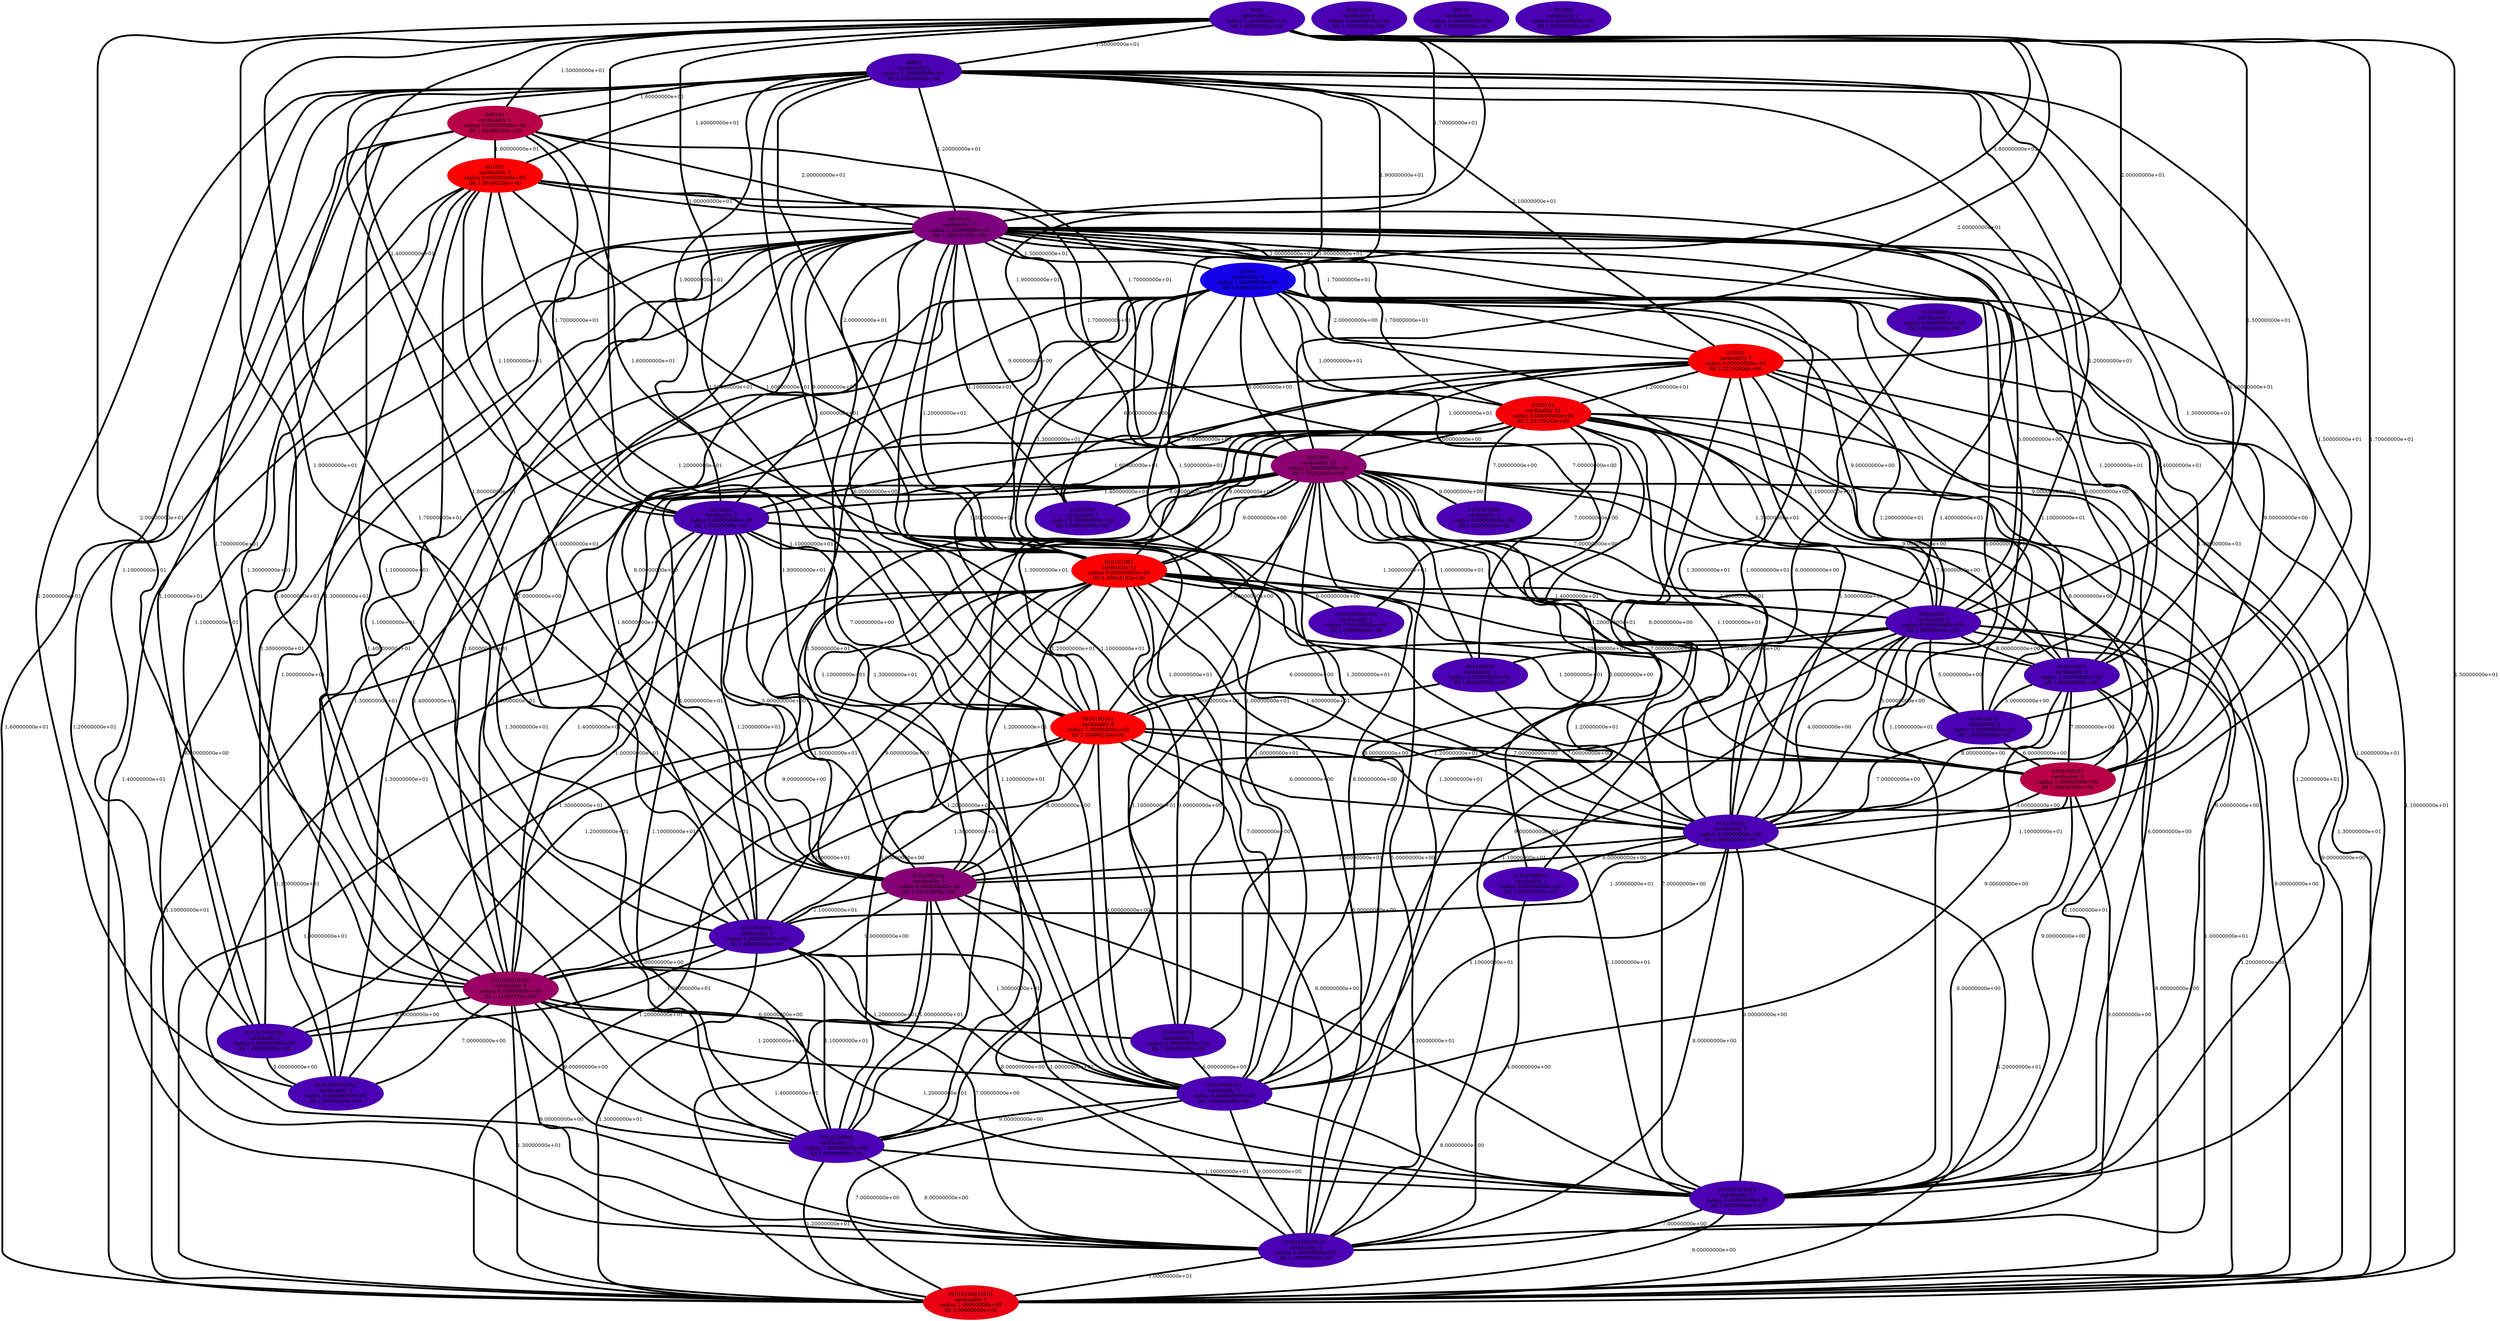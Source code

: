 graph graph_neighborhood_optimal_4 {
    edge[style=solid, penwidth="5", labeldistance="10"]
    00001 [label="00001\ncardinality 2\nradius 1.20000000e+01\nlfd 1.00000000e+00", color="#4B00B3", style="filled"]
    0101010001010 [label="0101010001010\ncardinality 1\nradius 0.00000000e+00\nlfd 1.00000000e+00", color="#4B00B3", style="filled"]
    0101010100 [label="0101010100\ncardinality 2\nradius 6.00000000e+00\nlfd 1.00000000e+00", color="#4B00B3", style="filled"]
    001010010 [label="001010010\ncardinality 1\nradius 0.00000000e+00\nlfd 1.00000000e+00", color="#4B00B3", style="filled"]
    0010001 [label="0010001\ncardinality 2\nradius 8.00000000e+00\nlfd 1.00000000e+00", color="#4B00B3", style="filled"]
    0101010100101 [label="0101010100101\ncardinality 4\nradius 5.00000000e+00\nlfd 1.00000000e+00", color="#4B00B3", style="filled"]
    010100010 [label="010100010\ncardinality 2\nradius 8.00000000e+00\nlfd 1.00000000e+00", color="#4B00B3", style="filled"]
    000101 [label="000101\ncardinality 3\nradius 9.00000000e+00\nlfd 1.58496250e+00", color="#B80046", style="filled"]
    0101010000 [label="0101010000\ncardinality 1\nradius 0.00000000e+00\nlfd 1.00000000e+00", color="#4B00B3", style="filled"]
    00101000 [label="00101000\ncardinality 1\nradius 0.00000000e+00\nlfd 1.00000000e+00", color="#4B00B3", style="filled"]
    010101010100 [label="010101010100\ncardinality 2\nradius 4.00000000e+00\nlfd 1.00000000e+00", color="#4B00B3", style="filled"]
    010101010010 [label="010101010010\ncardinality 2\nradius 5.00000000e+00\nlfd 1.00000000e+00", color="#4B00B3", style="filled"]
    01010000 [label="01010000\ncardinality 1\nradius 0.00000000e+00\nlfd 1.00000000e+00", color="#4B00B3", style="filled"]
    010101010101 [label="010101010101\ncardinality 8\nradius 8.00000000e+00\nlfd 1.41503750e+00", color="#9A0064", style="filled"]
    0101001 [label="0101001\ncardinality 23\nradius 1.00000000e+01\nlfd 1.35363695e+00", color="#8E0070", style="filled"]
    0101000010 [label="0101000010\ncardinality 1\nradius 0.00000000e+00\nlfd 1.00000000e+00", color="#4B00B3", style="filled"]
    01010100001 [label="01010100001\ncardinality 2\nradius 7.00000000e+00\nlfd 1.00000000e+00", color="#4B00B3", style="filled"]
    010010001 [label="010010001\ncardinality 2\nradius 4.00000000e+00\nlfd 1.00000000e+00", color="#4B00B3", style="filled"]
    01010100010 [label="01010100010\ncardinality 1\nradius 0.00000000e+00\nlfd 1.00000000e+00", color="#4B00B3", style="filled"]
    0101000101 [label="0101000101\ncardinality 5\nradius 8.00000000e+00\nlfd 1.32192809e+00", color="#880076", style="filled"]
    01010100010101 [label="01010100010101\ncardinality 4\nradius 7.00000000e+00\nlfd 2.00000000e+00", color="#EA0014", style="filled"]
    010001 [label="010001\ncardinality 5\nradius 9.00000000e+00\nlfd 2.32192809e+00", color="#F90005", style="filled"]
    01000 [label="01000\ncardinality 3\nradius 1.00000000e+01\nlfd 5.84962501e-01", color="#1600E8", style="filled"]
    0100100101 [label="0100100101\ncardinality 3\nradius 5.00000000e+00\nlfd 1.58496250e+00", color="#B80046", style="filled"]
    010010010 [label="010010010\ncardinality 2\nradius 3.00000000e+00\nlfd 1.00000000e+00", color="#4B00B3", style="filled"]
    01001000 [label="01001000\ncardinality 1\nradius 0.00000000e+00\nlfd 1.00000000e+00", color="#4B00B3", style="filled"]
    010101001 [label="010101001\ncardinality 11\nradius 9.00000000e+00\nlfd 2.45943162e+00", color="#FC0002", style="filled"]
    0010101 [label="0010101\ncardinality 17\nradius 1.10000000e+01\nlfd 1.28010792e+00", color="#7F007F", style="filled"]
    0100101 [label="0100101\ncardinality 14\nradius 8.00000000e+00\nlfd 2.22239242e+00", color="#F60008", style="filled"]
    0000 [label="0000\ncardinality 2\nradius 1.20000000e+01\nlfd 1.00000000e+00", color="#4B00B3", style="filled"]
    00010 [label="00010\ncardinality 1\nradius 0.00000000e+00\nlfd 1.00000000e+00", color="#4B00B3", style="filled"]
    01010000101 [label="01010000101\ncardinality 2\nradius 6.00000000e+00\nlfd 1.00000000e+00", color="#4B00B3", style="filled"]
    0101010101001 [label="0101010101001\ncardinality 2\nradius 3.00000000e+00\nlfd 1.00000000e+00", color="#4B00B3", style="filled"]
    0010100101 [label="0010100101\ncardinality 6\nradius 7.00000000e+00\nlfd 2.58496250e+00", color="#FD0001", style="filled"]
    001010001 [label="001010001\ncardinality 2\nradius 6.00000000e+00\nlfd 1.00000000e+00", color="#4B00B3", style="filled"]
    001001 [label="001001\ncardinality 6\nradius 8.00000000e+00\nlfd 2.58496250e+00", color="#FD0001", style="filled"]
    001000 [label="001000\ncardinality 1\nradius 0.00000000e+00\nlfd 1.00000000e+00", color="#4B00B3", style="filled"]
    010001 -- 0100101 [label="1.20000000e+01"]
    00001 -- 010010010 [label="1.30000000e+01"]
    010101010101 -- 010101010100 [label="8.00000000e+00"]
    0100101 -- 0101001 [label="8.00000000e+00"]
    0010001 -- 01010000101 [label="1.20000000e+01"]
    01000 -- 010100010 [label="1.30000000e+01"]
    0000 -- 01010100010101 [label="1.50000000e+01"]
    01010100010 -- 0101010100101 [label="4.00000000e+00"]
    010101010101 -- 01010100010101 [label="1.30000000e+01"]
    0010101 -- 0010001 [label="9.00000000e+00"]
    0010101 -- 0101000101 [label="8.00000000e+00"]
    00001 -- 0010100101 [label="1.60000000e+01"]
    0010101 -- 010101010101 [label="1.10000000e+01"]
    010101001 -- 0101010100101 [label="6.00000000e+00"]
    0101000101 -- 0101010100101 [label="8.00000000e+00"]
    01000 -- 010010001 [label="9.00000000e+00"]
    0100100101 -- 010101010010 [label="8.00000000e+00"]
    0100101 -- 0101010100101 [label="9.00000000e+00"]
    01000 -- 0101010100 [label="1.60000000e+01"]
    0101001 -- 0101000101 [label="1.10000000e+01"]
    00001 -- 010101010101 [label="1.70000000e+01"]
    0101001 -- 01010100010101 [label="9.00000000e+00"]
    0100101 -- 0010001 [label="1.60000000e+01"]
    010010001 -- 01010000101 [label="9.00000000e+00"]
    0000 -- 000101 [label="1.50000000e+01"]
    001010001 -- 010100010 [label="4.00000000e+00"]
    01000 -- 01010100010101 [label="1.10000000e+01"]
    000101 -- 0010101 [label="2.00000000e+01"]
    0101001 -- 0101000010 [label="1.00000000e+01"]
    000101 -- 010101001 [label="1.60000000e+01"]
    01000 -- 010101010010 [label="1.00000000e+01"]
    0101010100 -- 01010100001 [label="1.10000000e+01"]
    0101000101 -- 01010100010101 [label="1.40000000e+01"]
    010101001 -- 0101010100 [label="9.00000000e+00"]
    0010100101 -- 010101010010 [label="1.10000000e+01"]
    010001 -- 01010100001 [label="1.50000000e+01"]
    0101010100 -- 010101010100 [label="1.00000000e+01"]
    00001 -- 010001 [label="2.10000000e+01"]
    010010001 -- 010101010010 [label="9.00000000e+00"]
    010100010 -- 0101010100101 [label="8.00000000e+00"]
    010101001 -- 01010100001 [label="6.00000000e+00"]
    0101010100 -- 010101010010 [label="1.00000000e+01"]
    001010001 -- 010010001 [label="8.00000000e+00"]
    010101001 -- 010101010010 [label="7.00000000e+00"]
    0000 -- 010101010101 [label="2.00000000e+01"]
    010001 -- 0101001 [label="1.00000000e+01"]
    0010101 -- 010001 [label="1.70000000e+01"]
    0010101 -- 0101010101001 [label="1.00000000e+01"]
    0010101 -- 01010000101 [label="1.30000000e+01"]
    001001 -- 0010100101 [label="1.20000000e+01"]
    010001 -- 01010000101 [label="1.20000000e+01"]
    0101001 -- 0010001 [label="1.40000000e+01"]
    00001 -- 01000 [label="1.90000000e+01"]
    000101 -- 0010001 [label="1.70000000e+01"]
    001001 -- 0101010100 [label="1.10000000e+01"]
    001010010 -- 0010100101 [label="7.00000000e+00"]
    010101001 -- 010100010 [label="1.40000000e+01"]
    0000 -- 01010100001 [label="1.90000000e+01"]
    001001 -- 010101001 [label="1.60000000e+01"]
    0101001 -- 0101010100101 [label="5.00000000e+00"]
    00001 -- 010100010 [label="1.20000000e+01"]
    010010010 -- 0100100101 [label="6.00000000e+00"]
    01000 -- 0100101 [label="1.00000000e+01"]
    01000 -- 01010100001 [label="1.30000000e+01"]
    001010001 -- 01010000101 [label="1.10000000e+01"]
    010101001 -- 01010100010101 [label="1.00000000e+01"]
    001001 -- 010101010101 [label="1.30000000e+01"]
    0101001 -- 010101001 [label="9.00000000e+00"]
    010101010100 -- 0101010101001 [label="5.00000000e+00"]
    01000 -- 010001 [label="2.00000000e+00"]
    0101000101 -- 01010000101 [label="1.30000000e+01"]
    0010100101 -- 010101010101 [label="1.50000000e+01"]
    0010101 -- 0100100101 [label="9.00000000e+00"]
    010100010 -- 01010000101 [label="1.10000000e+01"]
    01010000101 -- 0101010100101 [label="9.00000000e+00"]
    010101010101 -- 0101000010 [label="6.00000000e+00"]
    000101 -- 010101010101 [label="1.30000000e+01"]
    0100101 -- 010101010010 [label="6.00000000e+00"]
    010010001 -- 010010010 [label="5.00000000e+00"]
    0000 -- 001010001 [label="1.50000000e+01"]
    0101001 -- 001010010 [label="1.00000000e+01"]
    01010100001 -- 01010100010101 [label="1.20000000e+01"]
    0010100101 -- 0100100101 [label="7.00000000e+00"]
    010101010101 -- 01010000101 [label="1.20000000e+01"]
    0010001 -- 001010001 [label="1.30000000e+01"]
    00001 -- 0101000101 [label="1.80000000e+01"]
    0101000101 -- 010101010101 [label="9.00000000e+00"]
    0100100101 -- 0101000101 [label="1.10000000e+01"]
    0100101 -- 01010100010101 [label="9.00000000e+00"]
    001001 -- 0101001 [label="1.70000000e+01"]
    010101001 -- 010101010101 [label="9.00000000e+00"]
    01000 -- 0101010100101 [label="1.30000000e+01"]
    010101010101 -- 0101010101001 [label="7.00000000e+00"]
    0000 -- 010001 [label="2.00000000e+01"]
    01000 -- 01001000 [label="6.00000000e+00"]
    010100010 -- 01010100010101 [label="1.20000000e+01"]
    010010001 -- 010100010 [label="8.00000000e+00"]
    001001 -- 0101000101 [label="1.00000000e+01"]
    001010001 -- 0100100101 [label="5.00000000e+00"]
    0000 -- 0010001 [label="1.40000000e+01"]
    010101001 -- 010010001 [label="1.20000000e+01"]
    001001 -- 010101010100 [label="1.10000000e+01"]
    01010100001 -- 010101010010 [label="1.10000000e+01"]
    0010001 -- 01010100010101 [label="1.10000000e+01"]
    0010001 -- 010101010101 [label="1.00000000e+01"]
    001010001 -- 010010010 [label="5.00000000e+00"]
    0000 -- 0101000101 [label="1.90000000e+01"]
    010001 -- 001010001 [label="1.10000000e+01"]
    0100101 -- 0101000101 [label="1.50000000e+01"]
    0010101 -- 010010010 [label="9.00000000e+00"]
    010001 -- 010101010010 [label="1.20000000e+01"]
    0000 -- 01010000101 [label="1.80000000e+01"]
    0010101 -- 0101010100101 [label="8.00000000e+00"]
    0101001 -- 010100010 [label="7.00000000e+00"]
    001010001 -- 0101000101 [label="1.20000000e+01"]
    0010100101 -- 01010100010101 [label="1.20000000e+01"]
    0101001 -- 01001000 [label="8.00000000e+00"]
    0010001 -- 0101010100101 [label="1.10000000e+01"]
    0100100101 -- 010100010 [label="3.00000000e+00"]
    00001 -- 0010001 [label="1.90000000e+01"]
    0101000101 -- 010101010010 [label="1.30000000e+01"]
    0100101 -- 010010001 [label="9.00000000e+00"]
    01000 -- 0100100101 [label="1.40000000e+01"]
    0100101 -- 0101010001010 [label="7.00000000e+00"]
    010001 -- 01001000 [label="8.00000000e+00"]
    0101000101 -- 0101010100 [label="1.10000000e+01"]
    0000 -- 0101001 [label="2.00000000e+01"]
    00001 -- 001001 [label="1.40000000e+01"]
    0010001 -- 01010100001 [label="1.10000000e+01"]
    010101001 -- 0101010001010 [label="6.00000000e+00"]
    001010001 -- 010101010010 [label="1.10000000e+01"]
    010101010101 -- 0101010100101 [label="9.00000000e+00"]
    01000 -- 010101010101 [label="1.60000000e+01"]
    0101000101 -- 01010100001 [label="1.00000000e+01"]
    0100101 -- 01010000101 [label="8.00000000e+00"]
    0101001 -- 01010100001 [label="1.10000000e+01"]
    01010100001 -- 0101010100101 [label="8.00000000e+00"]
    010101001 -- 010101010100 [label="1.30000000e+01"]
    000101 -- 01010100010101 [label="1.60000000e+01"]
    01000 -- 010101001 [label="1.30000000e+01"]
    001010001 -- 0101010100101 [label="1.00000000e+01"]
    0010100101 -- 0101000101 [label="8.00000000e+00"]
    00001 -- 0101001 [label="1.90000000e+01"]
    000101 -- 0101001 [label="1.70000000e+01"]
    0100101 -- 010101010101 [label="1.60000000e+01"]
    010101001 -- 0100100101 [label="1.30000000e+01"]
    0100101 -- 0101010000 [label="7.00000000e+00"]
    010101001 -- 0101000101 [label="1.20000000e+01"]
    001010010 -- 010100010 [label="7.00000000e+00"]
    00001 -- 0010101 [label="1.20000000e+01"]
    0010101 -- 01000 [label="1.50000000e+01"]
    0101010100101 -- 01010100010101 [label="1.00000000e+01"]
    0101001 -- 010010010 [label="1.20000000e+01"]
    010100010 -- 0101010100 [label="1.30000000e+01"]
    0000 -- 0010101 [label="1.70000000e+01"]
    0101010100 -- 0101010100101 [label="7.00000000e+00"]
    001001 -- 010100010 [label="1.40000000e+01"]
    01000 -- 0010100101 [label="1.50000000e+01"]
    0101010100 -- 01010000101 [label="1.20000000e+01"]
    01000 -- 010010010 [label="1.20000000e+01"]
    0101001 -- 010101010101 [label="1.40000000e+01"]
    0010101 -- 0101001 [label="9.00000000e+00"]
    0010101 -- 01010100001 [label="1.40000000e+01"]
    010100010 -- 010101010010 [label="9.00000000e+00"]
    010001 -- 010101001 [label="1.50000000e+01"]
    01000 -- 0101010101001 [label="1.30000000e+01"]
    00001 -- 0101010101001 [label="1.20000000e+01"]
    010101001 -- 0010100101 [label="1.20000000e+01"]
    0010101 -- 0100101 [label="1.70000000e+01"]
    01010000101 -- 01010100010101 [label="7.00000000e+00"]
    0101001 -- 0101010000 [label="9.00000000e+00"]
    0101001 -- 0100100101 [label="8.00000000e+00"]
    0010001 -- 0101010100 [label="1.20000000e+01"]
    0010100101 -- 0101010100101 [label="8.00000000e+00"]
    010101001 -- 01010000101 [label="7.00000000e+00"]
    010101001 -- 001010001 [label="1.40000000e+01"]
    0100101 -- 010101001 [label="9.00000000e+00"]
    0010001 -- 0100100101 [label="1.20000000e+01"]
    0101010100 -- 01010100010101 [label="1.30000000e+01"]
    0000 -- 01000 [label="1.80000000e+01"]
    0010101 -- 001010010 [label="7.00000000e+00"]
    0100101 -- 010100010 [label="1.10000000e+01"]
    010101001 -- 0101010101001 [label="1.20000000e+01"]
    01010000101 -- 010101010010 [label="8.00000000e+00"]
    0010101 -- 010101001 [label="1.20000000e+01"]
    001001 -- 0010101 [label="1.00000000e+01"]
    01010000101 -- 01010100001 [label="9.00000000e+00"]
    0101001 -- 0101010101001 [label="1.30000000e+01"]
    0101001 -- 010010001 [label="7.00000000e+00"]
    010010001 -- 0100100101 [label="7.00000000e+00"]
    0101001 -- 0010100101 [label="7.00000000e+00"]
    0100101 -- 01010100001 [label="1.10000000e+01"]
    000101 -- 010101010100 [label="1.10000000e+01"]
    01000 -- 0101000010 [label="1.00000000e+01"]
    0010100101 -- 0101010100 [label="1.30000000e+01"]
    0000 -- 010100010 [label="1.70000000e+01"]
    0100101 -- 0100100101 [label="8.00000000e+00"]
    00001 -- 010101001 [label="2.00000000e+01"]
    0000 -- 010101001 [label="1.90000000e+01"]
    0010100101 -- 01010000101 [label="9.00000000e+00"]
    001010001 -- 0010100101 [label="6.00000000e+00"]
    0000 -- 0010100101 [label="1.50000000e+01"]
    010101010010 -- 01010100010101 [label="9.00000000e+00"]
    0010101 -- 010101010010 [label="1.10000000e+01"]
    010001 -- 010010001 [label="1.10000000e+01"]
    010100010 -- 01010100010 [label="8.00000000e+00"]
    001001 -- 0010001 [label="1.10000000e+01"]
    0010101 -- 010010001 [label="1.40000000e+01"]
    00001 -- 0100100101 [label="1.50000000e+01"]
    010100010 -- 0101000101 [label="1.00000000e+01"]
    010001 -- 01010100010101 [label="1.30000000e+01"]
    0010101 -- 01001000 [label="1.10000000e+01"]
    0010001 -- 0010100101 [label="7.00000000e+00"]
    00001 -- 010101010100 [label="1.10000000e+01"]
    01010000 -- 010100010 [label="6.00000000e+00"]
    010101010010 -- 0101010100101 [label="7.00000000e+00"]
    0101010100 -- 010101010101 [label="8.00000000e+00"]
    00001 -- 0101010100 [label="1.70000000e+01"]
    0000 -- 00001 [label="1.50000000e+01"]
    010101010101 -- 010101010010 [label="1.20000000e+01"]
    0100101 -- 001010001 [label="1.30000000e+01"]
    010101010101 -- 01010100001 [label="9.00000000e+00"]
    0010101 -- 001010001 [label="6.00000000e+00"]
    0101001 -- 0101010100 [label="1.00000000e+01"]
    0101001 -- 01010100010 [label="5.00000000e+00"]
    01000 -- 0101001 [label="8.00000000e+00"]
    0100101 -- 0010100101 [label="1.30000000e+01"]
    00001 -- 000101 [label="1.60000000e+01"]
    0101001 -- 001010001 [label="7.00000000e+00"]
    0101001 -- 010101010010 [label="6.00000000e+00"]
    001010001 -- 01010100010101 [label="1.20000000e+01"]
    00001 -- 010010001 [label="1.60000000e+01"]
    0010100101 -- 010100010 [label="6.00000000e+00"]
    000101 -- 01010100001 [label="1.40000000e+01"]
    0010101 -- 01010000 [label="1.00000000e+01"]
    0010101 -- 0101010100 [label="7.00000000e+00"]
    00001 -- 001010001 [label="1.20000000e+01"]
    0010101 -- 01010100010101 [label="1.40000000e+01"]
    0100100101 -- 0101010100101 [label="9.00000000e+00"]
    0010001 -- 010100010 [label="1.30000000e+01"]
    010010001 -- 01010100010101 [label="8.00000000e+00"]
    0010001 -- 010101001 [label="1.10000000e+01"]
    001001 -- 0101010100101 [label="1.20000000e+01"]
    010001 -- 010100010 [label="1.50000000e+01"]
    0010001 -- 0101000101 [label="5.00000000e+00"]
    010010010 -- 010100010 [label="7.00000000e+00"]
    000101 -- 001001 [label="1.60000000e+01"]
    0101001 -- 01010000101 [label="8.00000000e+00"]
    0010101 -- 01010100010 [label="1.00000000e+01"]
    010101001 -- 0101000010 [label="9.00000000e+00"]
    001010001 -- 001010010 [label="5.00000000e+00"]
    0010101 -- 010100010 [label="6.00000000e+00"]
    0010101 -- 0101000010 [label="1.10000000e+01"]
    0010101 -- 0010100101 [label="6.00000000e+00"]
    01000 -- 001010001 [label="9.00000000e+00"]
    0010101 -- 010101010100 [label="1.30000000e+01"]
    01000 -- 01010000101 [label="1.00000000e+01"]
    0101000010 -- 01010000101 [label="6.00000000e+00"]
}
